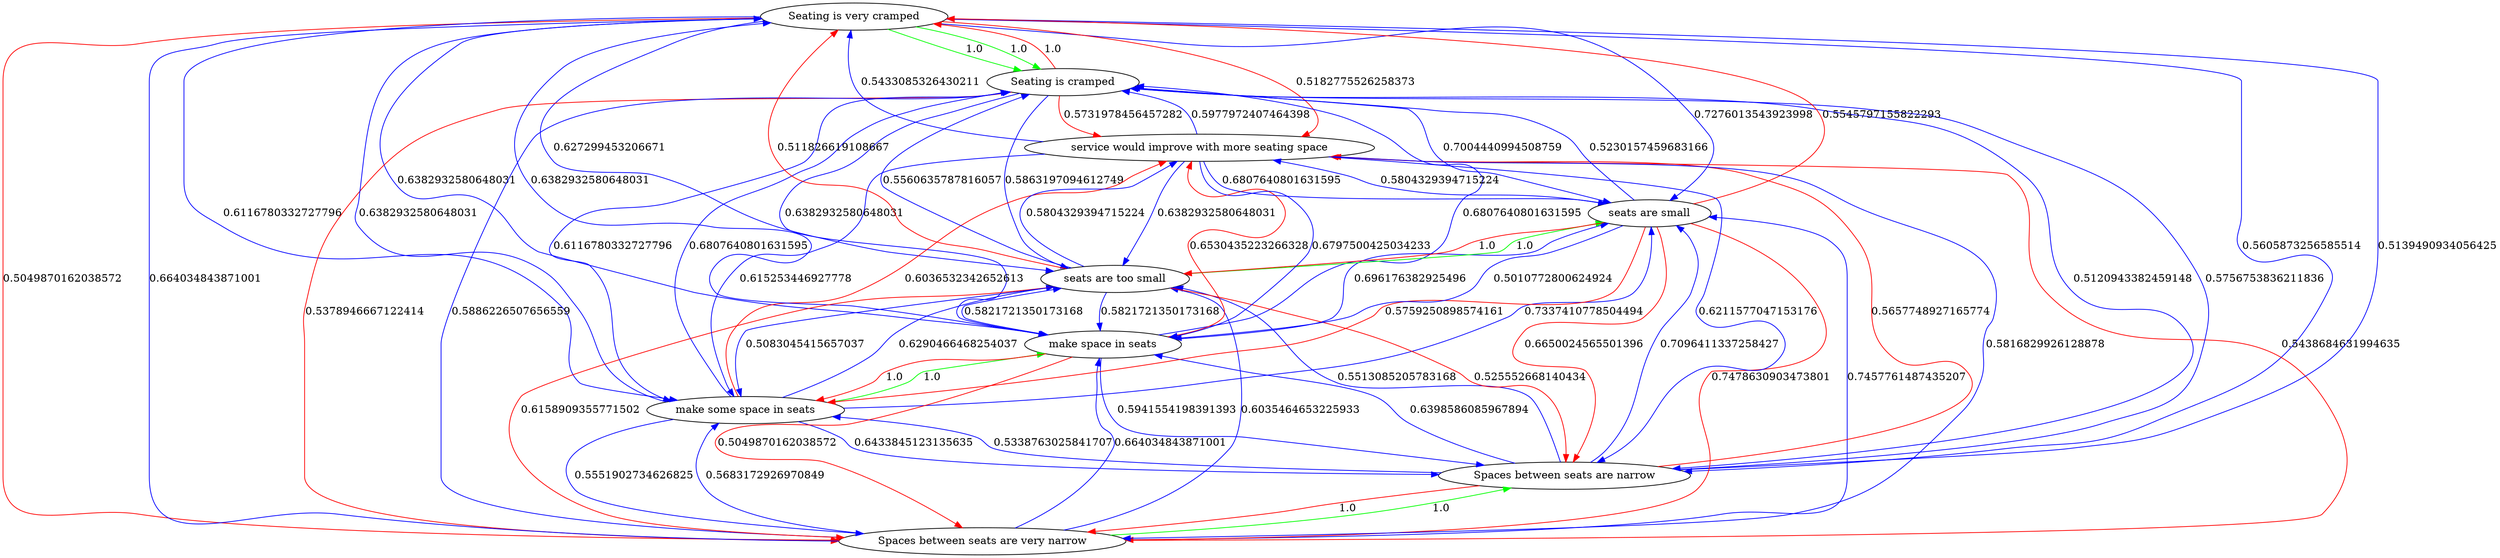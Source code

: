 digraph rawGraph {
"Seating is very cramped";"Seating is cramped";"Spaces between seats are very narrow";"Spaces between seats are narrow";"make some space in seats";"make space in seats";"seats are too small";"seats are small";"service would improve with more seating space";"Seating is very cramped" -> "Seating is cramped" [label=1.0] [color=green]
"Seating is very cramped" -> "Seating is cramped" [label=1.0] [color=green]
"Seating is cramped" -> "Seating is very cramped" [label=1.0] [color=red]
"Spaces between seats are very narrow" -> "Spaces between seats are narrow" [label=1.0] [color=green]
"Spaces between seats are narrow" -> "Spaces between seats are very narrow" [label=1.0] [color=red]
"Seating is very cramped" -> "Spaces between seats are very narrow" [label=0.5049870162038572] [color=red]
"Seating is very cramped" -> "Spaces between seats are narrow" [label=0.5605873256585514] [color=blue]
"Seating is cramped" -> "Spaces between seats are very narrow" [label=0.5378946667122414] [color=red]
"Seating is cramped" -> "Spaces between seats are narrow" [label=0.5120943382459148] [color=blue]
"Spaces between seats are very narrow" -> "Seating is very cramped" [label=0.664034843871001] [color=blue]
"Spaces between seats are very narrow" -> "Seating is cramped" [label=0.5886226507656559] [color=blue]
"Spaces between seats are narrow" -> "Seating is very cramped" [label=0.5139490934056425] [color=blue]
"Spaces between seats are narrow" -> "Seating is cramped" [label=0.5756753836211836] [color=blue]
"make some space in seats" -> "make space in seats" [label=1.0] [color=green]
"make space in seats" -> "make some space in seats" [label=1.0] [color=red]
"Seating is very cramped" -> "make some space in seats" [label=0.6116780332727796] [color=blue]
"Seating is very cramped" -> "make space in seats" [label=0.6382932580648031] [color=blue]
"Seating is cramped" -> "make some space in seats" [label=0.6116780332727796] [color=blue]
"Seating is cramped" -> "make space in seats" [label=0.6382932580648031] [color=blue]
"Spaces between seats are very narrow" -> "make some space in seats" [label=0.5683172926970849] [color=blue]
"Spaces between seats are very narrow" -> "make space in seats" [label=0.664034843871001] [color=blue]
"Spaces between seats are narrow" -> "make some space in seats" [label=0.5338763025841707] [color=blue]
"Spaces between seats are narrow" -> "make space in seats" [label=0.6398586085967894] [color=blue]
"make some space in seats" -> "Seating is very cramped" [label=0.6382932580648031] [color=blue]
"make some space in seats" -> "Seating is cramped" [label=0.6807640801631595] [color=blue]
"make some space in seats" -> "Spaces between seats are very narrow" [label=0.5551902734626825] [color=blue]
"make some space in seats" -> "Spaces between seats are narrow" [label=0.6433845123135635] [color=blue]
"make space in seats" -> "Seating is very cramped" [label=0.6382932580648031] [color=blue]
"make space in seats" -> "Seating is cramped" [label=0.6807640801631595] [color=blue]
"make space in seats" -> "Spaces between seats are very narrow" [label=0.5049870162038572] [color=red]
"make space in seats" -> "Spaces between seats are narrow" [label=0.5941554198391393] [color=blue]
"seats are too small" -> "seats are small" [label=1.0] [color=green]
"seats are small" -> "seats are too small" [label=1.0] [color=red]
"Seating is very cramped" -> "seats are too small" [label=0.627299453206671] [color=blue]
"Seating is very cramped" -> "seats are small" [label=0.7276013543923998] [color=blue]
"Seating is cramped" -> "seats are too small" [label=0.5863197094612749] [color=blue]
"Seating is cramped" -> "seats are small" [label=0.7004440994508759] [color=blue]
"Spaces between seats are very narrow" -> "seats are too small" [label=0.6035464653225933] [color=blue]
"Spaces between seats are very narrow" -> "seats are small" [label=0.7457761487435207] [color=blue]
"Spaces between seats are narrow" -> "seats are too small" [label=0.5513085205783168] [color=blue]
"Spaces between seats are narrow" -> "seats are small" [label=0.7096411337258427] [color=blue]
"make some space in seats" -> "seats are too small" [label=0.6290466468254037] [color=blue]
"make some space in seats" -> "seats are small" [label=0.7337410778504494] [color=blue]
"make space in seats" -> "seats are too small" [label=0.5821721350173168] [color=blue]
"make space in seats" -> "seats are small" [label=0.696176382925496] [color=blue]
"seats are too small" -> "Seating is very cramped" [label=0.511826619108667] [color=red]
"seats are too small" -> "Seating is cramped" [label=0.5560635787816057] [color=blue]
"seats are too small" -> "Spaces between seats are very narrow" [label=0.6158909355771502] [color=red]
"seats are too small" -> "Spaces between seats are narrow" [label=0.525552668140434] [color=red]
"seats are too small" -> "make some space in seats" [label=0.5083045415657037] [color=blue]
"seats are too small" -> "make space in seats" [label=0.5821721350173168] [color=blue]
"seats are small" -> "Seating is very cramped" [label=0.5545797155822293] [color=red]
"seats are small" -> "Seating is cramped" [label=0.5230157459683166] [color=blue]
"seats are small" -> "Spaces between seats are very narrow" [label=0.7478630903473801] [color=red]
"seats are small" -> "Spaces between seats are narrow" [label=0.6650024565501396] [color=red]
"seats are small" -> "make some space in seats" [label=0.5759250898574161] [color=red]
"seats are small" -> "make space in seats" [label=0.5010772800624924] [color=blue]
"Seating is very cramped" -> "service would improve with more seating space" [label=0.5182775526258373] [color=red]
"Seating is cramped" -> "service would improve with more seating space" [label=0.5731978456457282] [color=red]
"Spaces between seats are very narrow" -> "service would improve with more seating space" [label=0.5438684631994635] [color=red]
"Spaces between seats are narrow" -> "service would improve with more seating space" [label=0.5657748927165774] [color=red]
"make some space in seats" -> "service would improve with more seating space" [label=0.6036532342652613] [color=red]
"make space in seats" -> "service would improve with more seating space" [label=0.6530435223266328] [color=red]
"seats are too small" -> "service would improve with more seating space" [label=0.5804329394715224] [color=blue]
"seats are small" -> "service would improve with more seating space" [label=0.5804329394715224] [color=blue]
"service would improve with more seating space" -> "Seating is very cramped" [label=0.5433085326430211] [color=blue]
"service would improve with more seating space" -> "Seating is cramped" [label=0.5977972407464398] [color=blue]
"service would improve with more seating space" -> "Spaces between seats are very narrow" [label=0.5816829926128878] [color=blue]
"service would improve with more seating space" -> "Spaces between seats are narrow" [label=0.6211577047153176] [color=blue]
"service would improve with more seating space" -> "make some space in seats" [label=0.615253446927778] [color=blue]
"service would improve with more seating space" -> "make space in seats" [label=0.6797500425034233] [color=blue]
"service would improve with more seating space" -> "seats are too small" [label=0.6382932580648031] [color=blue]
"service would improve with more seating space" -> "seats are small" [label=0.6807640801631595] [color=blue]
}